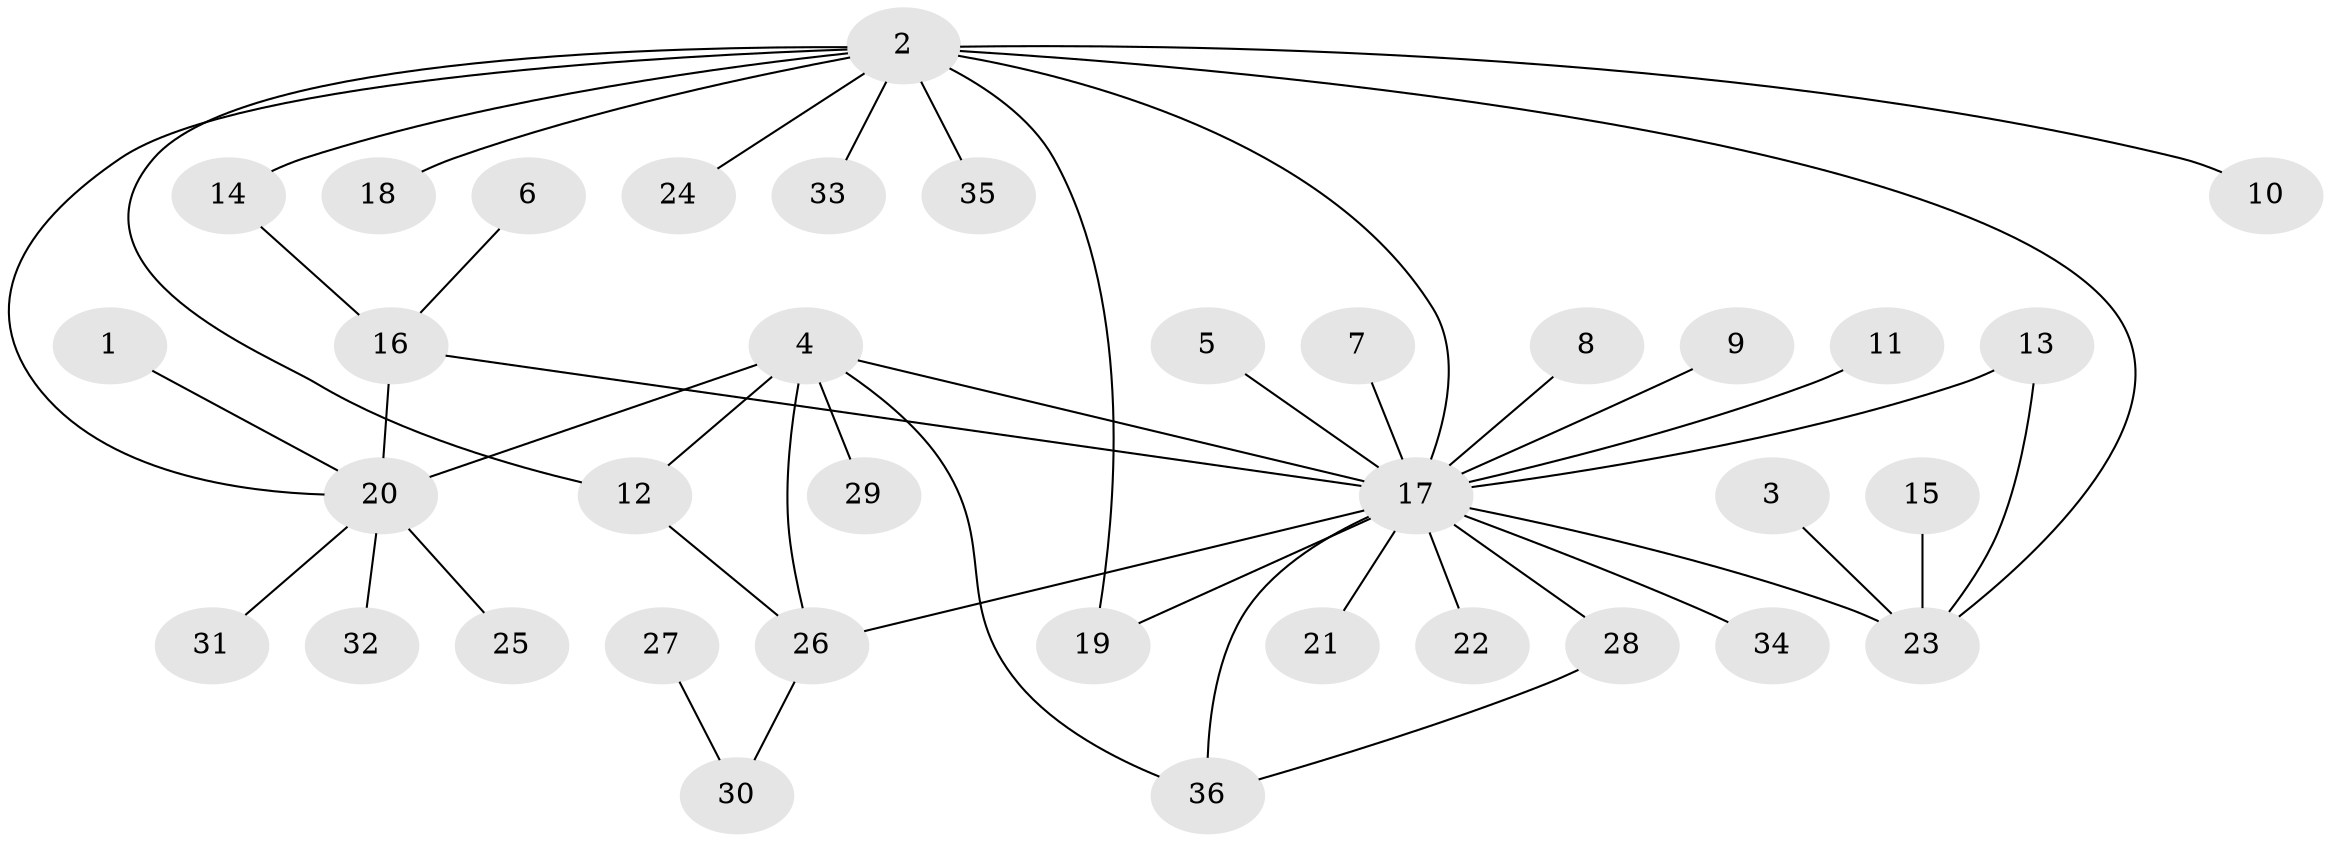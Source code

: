 // original degree distribution, {7: 0.04285714285714286, 8: 0.02857142857142857, 4: 0.05714285714285714, 3: 0.07142857142857142, 13: 0.014285714285714285, 9: 0.014285714285714285, 5: 0.014285714285714285, 6: 0.02857142857142857, 1: 0.6142857142857143, 2: 0.11428571428571428}
// Generated by graph-tools (version 1.1) at 2025/26/03/09/25 03:26:34]
// undirected, 36 vertices, 46 edges
graph export_dot {
graph [start="1"]
  node [color=gray90,style=filled];
  1;
  2;
  3;
  4;
  5;
  6;
  7;
  8;
  9;
  10;
  11;
  12;
  13;
  14;
  15;
  16;
  17;
  18;
  19;
  20;
  21;
  22;
  23;
  24;
  25;
  26;
  27;
  28;
  29;
  30;
  31;
  32;
  33;
  34;
  35;
  36;
  1 -- 20 [weight=1.0];
  2 -- 10 [weight=1.0];
  2 -- 12 [weight=1.0];
  2 -- 14 [weight=1.0];
  2 -- 17 [weight=1.0];
  2 -- 18 [weight=1.0];
  2 -- 19 [weight=2.0];
  2 -- 20 [weight=1.0];
  2 -- 23 [weight=1.0];
  2 -- 24 [weight=1.0];
  2 -- 33 [weight=1.0];
  2 -- 35 [weight=1.0];
  3 -- 23 [weight=1.0];
  4 -- 12 [weight=1.0];
  4 -- 17 [weight=1.0];
  4 -- 20 [weight=1.0];
  4 -- 26 [weight=1.0];
  4 -- 29 [weight=1.0];
  4 -- 36 [weight=1.0];
  5 -- 17 [weight=1.0];
  6 -- 16 [weight=1.0];
  7 -- 17 [weight=1.0];
  8 -- 17 [weight=1.0];
  9 -- 17 [weight=1.0];
  11 -- 17 [weight=1.0];
  12 -- 26 [weight=1.0];
  13 -- 17 [weight=1.0];
  13 -- 23 [weight=1.0];
  14 -- 16 [weight=1.0];
  15 -- 23 [weight=1.0];
  16 -- 17 [weight=2.0];
  16 -- 20 [weight=2.0];
  17 -- 19 [weight=1.0];
  17 -- 21 [weight=1.0];
  17 -- 22 [weight=1.0];
  17 -- 23 [weight=1.0];
  17 -- 26 [weight=1.0];
  17 -- 28 [weight=1.0];
  17 -- 34 [weight=1.0];
  17 -- 36 [weight=1.0];
  20 -- 25 [weight=1.0];
  20 -- 31 [weight=1.0];
  20 -- 32 [weight=1.0];
  26 -- 30 [weight=1.0];
  27 -- 30 [weight=1.0];
  28 -- 36 [weight=1.0];
}
